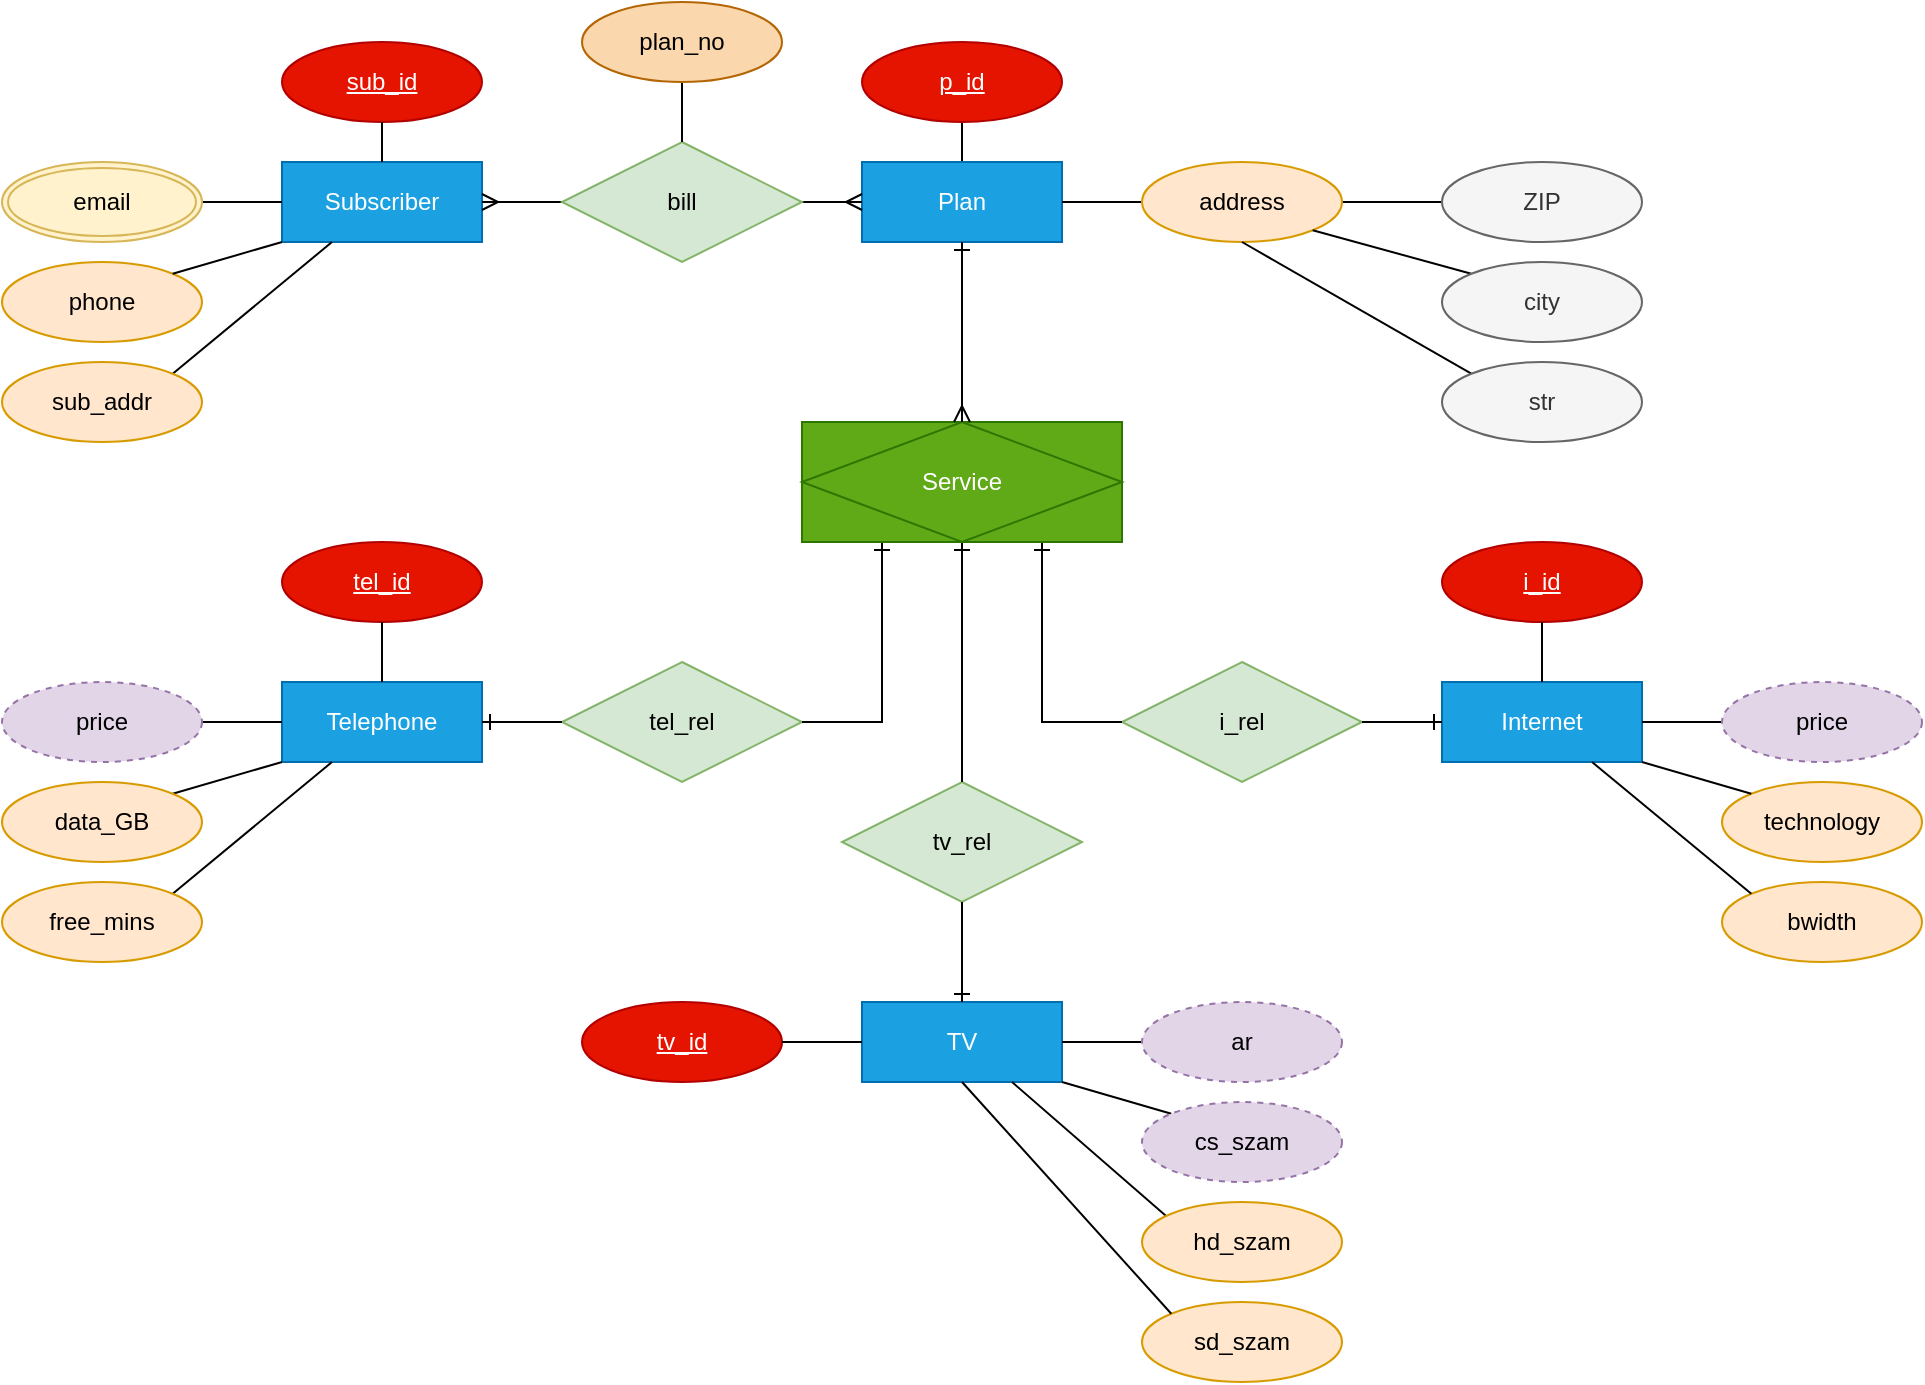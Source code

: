 <mxfile version="20.6.2" type="device"><diagram id="R2lEEEUBdFMjLlhIrx00" name="Page-1"><mxGraphModel dx="1185" dy="1102" grid="1" gridSize="10" guides="1" tooltips="1" connect="1" arrows="1" fold="1" page="0" pageScale="1" pageWidth="850" pageHeight="1100" math="0" shadow="0" extFonts="Permanent Marker^https://fonts.googleapis.com/css?family=Permanent+Marker"><root><mxCell id="0"/><mxCell id="1" parent="0"/><mxCell id="29XG2dsMiNjxFa5uaFfT-1" value="Subscriber" style="whiteSpace=wrap;html=1;align=center;fillColor=#1ba1e2;fontColor=#ffffff;strokeColor=#006EAF;" parent="1" vertex="1"><mxGeometry x="180" y="60" width="100" height="40" as="geometry"/></mxCell><mxCell id="29XG2dsMiNjxFa5uaFfT-5" value="sub_id" style="ellipse;whiteSpace=wrap;html=1;align=center;fontStyle=4;fillColor=#e51400;fontColor=#ffffff;strokeColor=#B20000;" parent="1" vertex="1"><mxGeometry x="180" width="100" height="40" as="geometry"/></mxCell><mxCell id="29XG2dsMiNjxFa5uaFfT-7" value="phone" style="ellipse;whiteSpace=wrap;html=1;align=center;fillColor=#ffe6cc;strokeColor=#d79b00;" parent="1" vertex="1"><mxGeometry x="40" y="110" width="100" height="40" as="geometry"/></mxCell><mxCell id="29XG2dsMiNjxFa5uaFfT-8" value="" style="endArrow=none;html=1;rounded=0;exitX=1;exitY=0.5;exitDx=0;exitDy=0;entryX=0;entryY=0.5;entryDx=0;entryDy=0;" parent="1" source="xpoOSQnS932cJfKQAIhL-4" target="29XG2dsMiNjxFa5uaFfT-1" edge="1"><mxGeometry relative="1" as="geometry"><mxPoint x="70" y="130" as="sourcePoint"/><mxPoint x="220" y="240" as="targetPoint"/></mxGeometry></mxCell><mxCell id="29XG2dsMiNjxFa5uaFfT-9" value="" style="endArrow=none;html=1;rounded=0;exitX=1;exitY=0;exitDx=0;exitDy=0;entryX=0;entryY=1;entryDx=0;entryDy=0;" parent="1" source="29XG2dsMiNjxFa5uaFfT-7" target="29XG2dsMiNjxFa5uaFfT-1" edge="1"><mxGeometry relative="1" as="geometry"><mxPoint x="170" y="230" as="sourcePoint"/><mxPoint x="330" y="230" as="targetPoint"/></mxGeometry></mxCell><mxCell id="29XG2dsMiNjxFa5uaFfT-11" value="" style="endArrow=none;html=1;rounded=0;exitX=0.5;exitY=1;exitDx=0;exitDy=0;entryX=0.5;entryY=0;entryDx=0;entryDy=0;" parent="1" source="29XG2dsMiNjxFa5uaFfT-5" target="29XG2dsMiNjxFa5uaFfT-1" edge="1"><mxGeometry relative="1" as="geometry"><mxPoint x="110" y="280" as="sourcePoint"/><mxPoint x="270" y="280" as="targetPoint"/></mxGeometry></mxCell><mxCell id="29XG2dsMiNjxFa5uaFfT-15" value="i_rel" style="shape=rhombus;perimeter=rhombusPerimeter;whiteSpace=wrap;html=1;align=center;fillColor=#d5e8d4;strokeColor=#82b366;" parent="1" vertex="1"><mxGeometry x="600" y="310" width="120" height="60" as="geometry"/></mxCell><mxCell id="29XG2dsMiNjxFa5uaFfT-17" value="tv_rel" style="shape=rhombus;perimeter=rhombusPerimeter;whiteSpace=wrap;html=1;align=center;fillColor=#d5e8d4;strokeColor=#82b366;" parent="1" vertex="1"><mxGeometry x="460" y="370" width="120" height="60" as="geometry"/></mxCell><mxCell id="29XG2dsMiNjxFa5uaFfT-18" value="tel_rel" style="shape=rhombus;perimeter=rhombusPerimeter;whiteSpace=wrap;html=1;align=center;fillColor=#d5e8d4;strokeColor=#82b366;" parent="1" vertex="1"><mxGeometry x="320" y="310" width="120" height="60" as="geometry"/></mxCell><mxCell id="29XG2dsMiNjxFa5uaFfT-20" value="" style="endArrow=ERone;html=1;rounded=0;entryX=0.75;entryY=1;entryDx=0;entryDy=0;exitX=0;exitY=0.5;exitDx=0;exitDy=0;startArrow=none;startFill=0;endFill=0;edgeStyle=orthogonalEdgeStyle;" parent="1" source="29XG2dsMiNjxFa5uaFfT-15" target="29XG2dsMiNjxFa5uaFfT-48" edge="1"><mxGeometry width="50" height="50" relative="1" as="geometry"><mxPoint x="620" y="290" as="sourcePoint"/><mxPoint x="535" y="220" as="targetPoint"/></mxGeometry></mxCell><mxCell id="29XG2dsMiNjxFa5uaFfT-23" value="" style="endArrow=ERone;html=1;rounded=0;exitX=0.5;exitY=0;exitDx=0;exitDy=0;entryX=0.5;entryY=1;entryDx=0;entryDy=0;startArrow=none;startFill=0;endFill=0;edgeStyle=orthogonalEdgeStyle;" parent="1" source="29XG2dsMiNjxFa5uaFfT-17" target="29XG2dsMiNjxFa5uaFfT-48" edge="1"><mxGeometry width="50" height="50" relative="1" as="geometry"><mxPoint x="400" y="290" as="sourcePoint"/><mxPoint x="510" y="220" as="targetPoint"/></mxGeometry></mxCell><mxCell id="29XG2dsMiNjxFa5uaFfT-24" value="" style="endArrow=ERone;html=1;rounded=0;entryX=0.25;entryY=1;entryDx=0;entryDy=0;exitX=1;exitY=0.5;exitDx=0;exitDy=0;startArrow=none;startFill=0;endFill=0;edgeStyle=orthogonalEdgeStyle;" parent="1" source="29XG2dsMiNjxFa5uaFfT-18" target="29XG2dsMiNjxFa5uaFfT-48" edge="1"><mxGeometry width="50" height="50" relative="1" as="geometry"><mxPoint x="360" y="380" as="sourcePoint"/><mxPoint x="485" y="220" as="targetPoint"/></mxGeometry></mxCell><mxCell id="29XG2dsMiNjxFa5uaFfT-25" value="Internet" style="whiteSpace=wrap;html=1;align=center;fillColor=#1ba1e2;strokeColor=#006EAF;fontColor=#ffffff;" parent="1" vertex="1"><mxGeometry x="760" y="320" width="100" height="40" as="geometry"/></mxCell><mxCell id="29XG2dsMiNjxFa5uaFfT-26" value="" style="endArrow=ERone;html=1;rounded=0;entryX=0;entryY=0.5;entryDx=0;entryDy=0;exitX=1;exitY=0.5;exitDx=0;exitDy=0;endFill=0;" parent="1" source="29XG2dsMiNjxFa5uaFfT-15" target="29XG2dsMiNjxFa5uaFfT-25" edge="1"><mxGeometry width="50" height="50" relative="1" as="geometry"><mxPoint x="700" y="270" as="sourcePoint"/><mxPoint x="750" y="220" as="targetPoint"/></mxGeometry></mxCell><mxCell id="29XG2dsMiNjxFa5uaFfT-27" value="TV" style="whiteSpace=wrap;html=1;align=center;fillColor=#1ba1e2;fontColor=#ffffff;strokeColor=#006EAF;" parent="1" vertex="1"><mxGeometry x="470" y="480" width="100" height="40" as="geometry"/></mxCell><mxCell id="29XG2dsMiNjxFa5uaFfT-28" value="Telephone" style="whiteSpace=wrap;html=1;align=center;fillColor=#1ba1e2;fontColor=#ffffff;strokeColor=#006EAF;" parent="1" vertex="1"><mxGeometry x="180" y="320" width="100" height="40" as="geometry"/></mxCell><mxCell id="29XG2dsMiNjxFa5uaFfT-29" value="" style="endArrow=ERone;html=1;rounded=0;entryX=0.5;entryY=0;entryDx=0;entryDy=0;exitX=0.5;exitY=1;exitDx=0;exitDy=0;startArrow=none;startFill=0;endFill=0;" parent="1" source="29XG2dsMiNjxFa5uaFfT-17" target="29XG2dsMiNjxFa5uaFfT-27" edge="1"><mxGeometry width="50" height="50" relative="1" as="geometry"><mxPoint x="550" y="480" as="sourcePoint"/><mxPoint x="600" y="430" as="targetPoint"/></mxGeometry></mxCell><mxCell id="29XG2dsMiNjxFa5uaFfT-30" value="" style="endArrow=ERone;html=1;rounded=0;entryX=1;entryY=0.5;entryDx=0;entryDy=0;endFill=0;exitX=0;exitY=0.5;exitDx=0;exitDy=0;" parent="1" source="29XG2dsMiNjxFa5uaFfT-18" target="29XG2dsMiNjxFa5uaFfT-28" edge="1"><mxGeometry width="50" height="50" relative="1" as="geometry"><mxPoint x="100" y="340" as="sourcePoint"/><mxPoint x="100" y="400" as="targetPoint"/></mxGeometry></mxCell><mxCell id="29XG2dsMiNjxFa5uaFfT-31" value="bwidth" style="ellipse;whiteSpace=wrap;html=1;align=center;fillColor=#ffe6cc;strokeColor=#d79b00;" parent="1" vertex="1"><mxGeometry x="900" y="420" width="100" height="40" as="geometry"/></mxCell><mxCell id="29XG2dsMiNjxFa5uaFfT-32" value="technology" style="ellipse;whiteSpace=wrap;html=1;align=center;fillColor=#ffe6cc;strokeColor=#d79b00;" parent="1" vertex="1"><mxGeometry x="900" y="370" width="100" height="40" as="geometry"/></mxCell><mxCell id="29XG2dsMiNjxFa5uaFfT-33" value="i_id" style="ellipse;whiteSpace=wrap;html=1;align=center;fontStyle=4;fillColor=#e51400;fontColor=#ffffff;strokeColor=#B20000;" parent="1" vertex="1"><mxGeometry x="760" y="250" width="100" height="40" as="geometry"/></mxCell><mxCell id="29XG2dsMiNjxFa5uaFfT-34" value="tv_id" style="ellipse;whiteSpace=wrap;html=1;align=center;fontStyle=4;fillColor=#e51400;fontColor=#ffffff;strokeColor=#B20000;" parent="1" vertex="1"><mxGeometry x="330" y="480" width="100" height="40" as="geometry"/></mxCell><mxCell id="29XG2dsMiNjxFa5uaFfT-35" value="sd_szam" style="ellipse;whiteSpace=wrap;html=1;align=center;fillColor=#ffe6cc;strokeColor=#d79b00;" parent="1" vertex="1"><mxGeometry x="610" y="630" width="100" height="40" as="geometry"/></mxCell><mxCell id="29XG2dsMiNjxFa5uaFfT-36" value="tel_id" style="ellipse;whiteSpace=wrap;html=1;align=center;fontStyle=4;fillColor=#e51400;fontColor=#ffffff;strokeColor=#B20000;" parent="1" vertex="1"><mxGeometry x="180" y="250" width="100" height="40" as="geometry"/></mxCell><mxCell id="29XG2dsMiNjxFa5uaFfT-38" value="" style="endArrow=none;html=1;rounded=0;exitX=0.5;exitY=0;exitDx=0;exitDy=0;entryX=0.5;entryY=1;entryDx=0;entryDy=0;" parent="1" source="29XG2dsMiNjxFa5uaFfT-25" target="29XG2dsMiNjxFa5uaFfT-33" edge="1"><mxGeometry width="50" height="50" relative="1" as="geometry"><mxPoint x="680" y="200" as="sourcePoint"/><mxPoint x="810" y="300" as="targetPoint"/></mxGeometry></mxCell><mxCell id="29XG2dsMiNjxFa5uaFfT-39" value="" style="endArrow=none;html=1;rounded=0;exitX=0;exitY=0;exitDx=0;exitDy=0;entryX=0.75;entryY=1;entryDx=0;entryDy=0;" parent="1" source="29XG2dsMiNjxFa5uaFfT-31" target="29XG2dsMiNjxFa5uaFfT-25" edge="1"><mxGeometry width="50" height="50" relative="1" as="geometry"><mxPoint x="770" y="220" as="sourcePoint"/><mxPoint x="820" y="170" as="targetPoint"/></mxGeometry></mxCell><mxCell id="29XG2dsMiNjxFa5uaFfT-40" value="" style="endArrow=none;html=1;rounded=0;entryX=0;entryY=0;entryDx=0;entryDy=0;exitX=1;exitY=1;exitDx=0;exitDy=0;" parent="1" source="29XG2dsMiNjxFa5uaFfT-25" target="29XG2dsMiNjxFa5uaFfT-32" edge="1"><mxGeometry width="50" height="50" relative="1" as="geometry"><mxPoint x="930" y="360" as="sourcePoint"/><mxPoint x="980" y="310" as="targetPoint"/></mxGeometry></mxCell><mxCell id="29XG2dsMiNjxFa5uaFfT-41" value="" style="endArrow=none;html=1;rounded=0;entryX=1;entryY=0.5;entryDx=0;entryDy=0;exitX=0;exitY=0.5;exitDx=0;exitDy=0;" parent="1" source="29XG2dsMiNjxFa5uaFfT-27" target="29XG2dsMiNjxFa5uaFfT-34" edge="1"><mxGeometry width="50" height="50" relative="1" as="geometry"><mxPoint x="330" y="470" as="sourcePoint"/><mxPoint x="380" y="420" as="targetPoint"/></mxGeometry></mxCell><mxCell id="29XG2dsMiNjxFa5uaFfT-42" value="" style="endArrow=none;html=1;rounded=0;entryX=0;entryY=0;entryDx=0;entryDy=0;exitX=0.5;exitY=1;exitDx=0;exitDy=0;" parent="1" source="29XG2dsMiNjxFa5uaFfT-27" target="29XG2dsMiNjxFa5uaFfT-35" edge="1"><mxGeometry width="50" height="50" relative="1" as="geometry"><mxPoint x="650" y="530" as="sourcePoint"/><mxPoint x="700" y="480" as="targetPoint"/></mxGeometry></mxCell><mxCell id="29XG2dsMiNjxFa5uaFfT-43" value="" style="endArrow=none;html=1;rounded=0;exitX=0.5;exitY=0;exitDx=0;exitDy=0;entryX=0.5;entryY=1;entryDx=0;entryDy=0;" parent="1" source="29XG2dsMiNjxFa5uaFfT-28" target="29XG2dsMiNjxFa5uaFfT-36" edge="1"><mxGeometry width="50" height="50" relative="1" as="geometry"><mxPoint x="120" y="480" as="sourcePoint"/><mxPoint x="-10" y="305" as="targetPoint"/></mxGeometry></mxCell><mxCell id="29XG2dsMiNjxFa5uaFfT-48" value="Service" style="shape=associativeEntity;whiteSpace=wrap;html=1;align=center;fillColor=#60a917;fontColor=#ffffff;strokeColor=#2D7600;arcSize=20;" parent="1" vertex="1"><mxGeometry x="440" y="190" width="160" height="60" as="geometry"/></mxCell><mxCell id="29XG2dsMiNjxFa5uaFfT-63" style="edgeStyle=none;rounded=0;orthogonalLoop=1;jettySize=auto;html=1;exitX=0.5;exitY=1;exitDx=0;exitDy=0;entryX=0.5;entryY=0;entryDx=0;entryDy=0;startArrow=none;startFill=0;endArrow=none;endFill=0;" parent="1" source="29XG2dsMiNjxFa5uaFfT-56" target="29XG2dsMiNjxFa5uaFfT-57" edge="1"><mxGeometry relative="1" as="geometry"/></mxCell><mxCell id="29XG2dsMiNjxFa5uaFfT-56" value="p_id" style="ellipse;whiteSpace=wrap;html=1;align=center;fontStyle=4;strokeColor=#B20000;fillColor=#e51400;fontColor=#ffffff;" parent="1" vertex="1"><mxGeometry x="470" width="100" height="40" as="geometry"/></mxCell><mxCell id="29XG2dsMiNjxFa5uaFfT-57" value="Plan" style="whiteSpace=wrap;html=1;align=center;fillColor=#1ba1e2;fontColor=#ffffff;strokeColor=#006EAF;" parent="1" vertex="1"><mxGeometry x="470" y="60" width="100" height="40" as="geometry"/></mxCell><mxCell id="29XG2dsMiNjxFa5uaFfT-58" value="" style="endArrow=ERone;html=1;rounded=0;entryX=0.5;entryY=1;entryDx=0;entryDy=0;exitX=0.5;exitY=0;exitDx=0;exitDy=0;startArrow=ERmany;startFill=0;endFill=0;" parent="1" source="29XG2dsMiNjxFa5uaFfT-48" target="29XG2dsMiNjxFa5uaFfT-57" edge="1"><mxGeometry width="50" height="50" relative="1" as="geometry"><mxPoint x="410" y="160" as="sourcePoint"/><mxPoint x="460" y="110" as="targetPoint"/></mxGeometry></mxCell><mxCell id="29XG2dsMiNjxFa5uaFfT-65" style="edgeStyle=none;rounded=0;orthogonalLoop=1;jettySize=auto;html=1;exitX=0;exitY=0.5;exitDx=0;exitDy=0;entryX=1;entryY=0.5;entryDx=0;entryDy=0;startArrow=none;startFill=0;endArrow=ERmany;endFill=0;" parent="1" source="29XG2dsMiNjxFa5uaFfT-64" target="29XG2dsMiNjxFa5uaFfT-1" edge="1"><mxGeometry relative="1" as="geometry"/></mxCell><mxCell id="29XG2dsMiNjxFa5uaFfT-66" style="edgeStyle=orthogonalEdgeStyle;rounded=0;orthogonalLoop=1;jettySize=auto;html=1;exitX=1;exitY=0.5;exitDx=0;exitDy=0;entryX=0;entryY=0.5;entryDx=0;entryDy=0;startArrow=none;startFill=0;endArrow=ERmany;endFill=0;" parent="1" source="29XG2dsMiNjxFa5uaFfT-64" target="29XG2dsMiNjxFa5uaFfT-57" edge="1"><mxGeometry relative="1" as="geometry"><Array as="points"><mxPoint x="320" y="80"/><mxPoint x="320" y="80"/></Array></mxGeometry></mxCell><mxCell id="29XG2dsMiNjxFa5uaFfT-64" value="bill" style="shape=rhombus;perimeter=rhombusPerimeter;whiteSpace=wrap;html=1;align=center;fillColor=#d5e8d4;strokeColor=#82b366;" parent="1" vertex="1"><mxGeometry x="320" y="50" width="120" height="60" as="geometry"/></mxCell><mxCell id="29XG2dsMiNjxFa5uaFfT-68" style="rounded=0;orthogonalLoop=1;jettySize=auto;html=1;exitX=0;exitY=0.5;exitDx=0;exitDy=0;entryX=1;entryY=0.5;entryDx=0;entryDy=0;startArrow=none;startFill=0;endArrow=none;endFill=0;" parent="1" source="29XG2dsMiNjxFa5uaFfT-67" target="29XG2dsMiNjxFa5uaFfT-25" edge="1"><mxGeometry relative="1" as="geometry"/></mxCell><mxCell id="29XG2dsMiNjxFa5uaFfT-67" value="price" style="ellipse;whiteSpace=wrap;html=1;align=center;strokeColor=#9673a6;fillColor=#e1d5e7;dashed=1;" parent="1" vertex="1"><mxGeometry x="900" y="320" width="100" height="40" as="geometry"/></mxCell><mxCell id="29XG2dsMiNjxFa5uaFfT-70" style="edgeStyle=none;rounded=0;orthogonalLoop=1;jettySize=auto;html=1;exitX=0.5;exitY=1;exitDx=0;exitDy=0;entryX=0.75;entryY=1;entryDx=0;entryDy=0;startArrow=none;startFill=0;endArrow=none;endFill=0;" parent="1" source="29XG2dsMiNjxFa5uaFfT-69" target="29XG2dsMiNjxFa5uaFfT-27" edge="1"><mxGeometry relative="1" as="geometry"/></mxCell><mxCell id="29XG2dsMiNjxFa5uaFfT-69" value="hd_szam" style="ellipse;whiteSpace=wrap;html=1;align=center;strokeColor=#d79b00;fillColor=#ffe6cc;" parent="1" vertex="1"><mxGeometry x="610" y="580" width="100" height="40" as="geometry"/></mxCell><mxCell id="29XG2dsMiNjxFa5uaFfT-72" style="edgeStyle=none;rounded=0;orthogonalLoop=1;jettySize=auto;html=1;exitX=0;exitY=0.5;exitDx=0;exitDy=0;entryX=1;entryY=0.5;entryDx=0;entryDy=0;startArrow=none;startFill=0;endArrow=none;endFill=0;" parent="1" source="29XG2dsMiNjxFa5uaFfT-71" target="29XG2dsMiNjxFa5uaFfT-27" edge="1"><mxGeometry relative="1" as="geometry"/></mxCell><mxCell id="29XG2dsMiNjxFa5uaFfT-71" value="ar" style="ellipse;whiteSpace=wrap;html=1;align=center;strokeColor=#9673a6;fillColor=#e1d5e7;dashed=1;" parent="1" vertex="1"><mxGeometry x="610" y="480" width="100" height="40" as="geometry"/></mxCell><mxCell id="29XG2dsMiNjxFa5uaFfT-75" style="edgeStyle=none;rounded=0;orthogonalLoop=1;jettySize=auto;html=1;exitX=1;exitY=0;exitDx=0;exitDy=0;entryX=0;entryY=1;entryDx=0;entryDy=0;startArrow=none;startFill=0;endArrow=none;endFill=0;" parent="1" source="29XG2dsMiNjxFa5uaFfT-74" target="29XG2dsMiNjxFa5uaFfT-28" edge="1"><mxGeometry relative="1" as="geometry"/></mxCell><mxCell id="29XG2dsMiNjxFa5uaFfT-74" value="data_GB" style="ellipse;whiteSpace=wrap;html=1;align=center;strokeColor=#d79b00;fillColor=#ffe6cc;" parent="1" vertex="1"><mxGeometry x="40" y="370" width="100" height="40" as="geometry"/></mxCell><mxCell id="29XG2dsMiNjxFa5uaFfT-78" style="edgeStyle=none;rounded=0;orthogonalLoop=1;jettySize=auto;html=1;exitX=1;exitY=0;exitDx=0;exitDy=0;entryX=0.25;entryY=1;entryDx=0;entryDy=0;startArrow=none;startFill=0;endArrow=none;endFill=0;" parent="1" source="29XG2dsMiNjxFa5uaFfT-76" target="29XG2dsMiNjxFa5uaFfT-28" edge="1"><mxGeometry relative="1" as="geometry"/></mxCell><mxCell id="29XG2dsMiNjxFa5uaFfT-76" value="free_mins" style="ellipse;whiteSpace=wrap;html=1;align=center;strokeColor=#d79b00;fillColor=#ffe6cc;" parent="1" vertex="1"><mxGeometry x="40" y="420" width="100" height="40" as="geometry"/></mxCell><mxCell id="29XG2dsMiNjxFa5uaFfT-79" style="edgeStyle=none;rounded=0;orthogonalLoop=1;jettySize=auto;html=1;exitX=1;exitY=0.5;exitDx=0;exitDy=0;entryX=0;entryY=0.5;entryDx=0;entryDy=0;startArrow=none;startFill=0;endArrow=none;endFill=0;" parent="1" source="29XG2dsMiNjxFa5uaFfT-77" target="29XG2dsMiNjxFa5uaFfT-28" edge="1"><mxGeometry relative="1" as="geometry"/></mxCell><mxCell id="29XG2dsMiNjxFa5uaFfT-77" value="price" style="ellipse;whiteSpace=wrap;html=1;align=center;strokeColor=#9673a6;fillColor=#e1d5e7;dashed=1;" parent="1" vertex="1"><mxGeometry x="40" y="320" width="100" height="40" as="geometry"/></mxCell><mxCell id="29XG2dsMiNjxFa5uaFfT-81" style="edgeStyle=none;rounded=0;orthogonalLoop=1;jettySize=auto;html=1;exitX=1;exitY=0;exitDx=0;exitDy=0;entryX=0.25;entryY=1;entryDx=0;entryDy=0;startArrow=none;startFill=0;endArrow=none;endFill=0;" parent="1" source="29XG2dsMiNjxFa5uaFfT-80" target="29XG2dsMiNjxFa5uaFfT-1" edge="1"><mxGeometry relative="1" as="geometry"/></mxCell><mxCell id="29XG2dsMiNjxFa5uaFfT-80" value="sub_addr" style="ellipse;whiteSpace=wrap;html=1;align=center;strokeColor=#d79b00;fillColor=#ffe6cc;" parent="1" vertex="1"><mxGeometry x="40" y="160" width="100" height="40" as="geometry"/></mxCell><mxCell id="29XG2dsMiNjxFa5uaFfT-83" style="edgeStyle=none;rounded=0;orthogonalLoop=1;jettySize=auto;html=1;exitX=0;exitY=0.5;exitDx=0;exitDy=0;entryX=1;entryY=0.5;entryDx=0;entryDy=0;startArrow=none;startFill=0;endArrow=none;endFill=0;" parent="1" source="qbDXvuRF5xJMYPNef_Tl-4" target="29XG2dsMiNjxFa5uaFfT-57" edge="1"><mxGeometry relative="1" as="geometry"><mxPoint x="470" y="10" as="sourcePoint"/></mxGeometry></mxCell><mxCell id="xpoOSQnS932cJfKQAIhL-8" style="edgeStyle=none;rounded=0;orthogonalLoop=1;jettySize=auto;html=1;exitX=1;exitY=0.5;exitDx=0;exitDy=0;entryX=0;entryY=0.5;entryDx=0;entryDy=0;endArrow=none;endFill=0;" parent="1" source="qbDXvuRF5xJMYPNef_Tl-4" target="xpoOSQnS932cJfKQAIhL-2" edge="1"><mxGeometry relative="1" as="geometry"/></mxCell><mxCell id="qbDXvuRF5xJMYPNef_Tl-4" value="address" style="ellipse;whiteSpace=wrap;html=1;align=center;fillColor=#ffe6cc;strokeColor=#d79b00;" parent="1" vertex="1"><mxGeometry x="610" y="60" width="100" height="40" as="geometry"/></mxCell><mxCell id="xpoOSQnS932cJfKQAIhL-2" value="ZIP" style="ellipse;whiteSpace=wrap;html=1;align=center;strokeColor=#666666;fillColor=#f5f5f5;fontColor=#333333;" parent="1" vertex="1"><mxGeometry x="760" y="60" width="100" height="40" as="geometry"/></mxCell><mxCell id="xpoOSQnS932cJfKQAIhL-4" value="email" style="ellipse;shape=doubleEllipse;margin=3;whiteSpace=wrap;html=1;align=center;strokeColor=#d6b656;fillColor=#fff2cc;" parent="1" vertex="1"><mxGeometry x="40" y="60" width="100" height="40" as="geometry"/></mxCell><mxCell id="xpoOSQnS932cJfKQAIhL-10" style="edgeStyle=none;rounded=0;orthogonalLoop=1;jettySize=auto;html=1;exitX=0;exitY=0;exitDx=0;exitDy=0;entryX=0.5;entryY=1;entryDx=0;entryDy=0;endArrow=none;endFill=0;" parent="1" source="xpoOSQnS932cJfKQAIhL-5" target="qbDXvuRF5xJMYPNef_Tl-4" edge="1"><mxGeometry relative="1" as="geometry"/></mxCell><mxCell id="xpoOSQnS932cJfKQAIhL-5" value="str" style="ellipse;whiteSpace=wrap;html=1;align=center;strokeColor=#666666;fillColor=#f5f5f5;fontColor=#333333;" parent="1" vertex="1"><mxGeometry x="760" y="160" width="100" height="40" as="geometry"/></mxCell><mxCell id="xpoOSQnS932cJfKQAIhL-9" style="edgeStyle=none;rounded=0;orthogonalLoop=1;jettySize=auto;html=1;exitX=0;exitY=0;exitDx=0;exitDy=0;entryX=1;entryY=1;entryDx=0;entryDy=0;endArrow=none;endFill=0;" parent="1" source="xpoOSQnS932cJfKQAIhL-6" target="qbDXvuRF5xJMYPNef_Tl-4" edge="1"><mxGeometry relative="1" as="geometry"/></mxCell><mxCell id="xpoOSQnS932cJfKQAIhL-6" value="city" style="ellipse;whiteSpace=wrap;html=1;align=center;strokeColor=#666666;fillColor=#f5f5f5;fontColor=#333333;" parent="1" vertex="1"><mxGeometry x="760" y="110" width="100" height="40" as="geometry"/></mxCell><mxCell id="xpoOSQnS932cJfKQAIhL-12" style="edgeStyle=none;rounded=0;orthogonalLoop=1;jettySize=auto;html=1;exitX=0;exitY=0;exitDx=0;exitDy=0;entryX=1;entryY=1;entryDx=0;entryDy=0;endArrow=none;endFill=0;" parent="1" source="xpoOSQnS932cJfKQAIhL-11" target="29XG2dsMiNjxFa5uaFfT-27" edge="1"><mxGeometry relative="1" as="geometry"/></mxCell><mxCell id="xpoOSQnS932cJfKQAIhL-11" value="cs_szam" style="ellipse;whiteSpace=wrap;html=1;align=center;dashed=1;strokeColor=#9673a6;fillColor=#e1d5e7;" parent="1" vertex="1"><mxGeometry x="610" y="530" width="100" height="40" as="geometry"/></mxCell><mxCell id="QkWVQ7S2WfD-tFpbjHNa-3" style="edgeStyle=orthogonalEdgeStyle;rounded=0;orthogonalLoop=1;jettySize=auto;html=1;entryX=0.5;entryY=0;entryDx=0;entryDy=0;fontFamily=Helvetica;fontSize=12;fontColor=#ffffff;endArrow=none;endFill=0;" edge="1" parent="1" source="QkWVQ7S2WfD-tFpbjHNa-2" target="29XG2dsMiNjxFa5uaFfT-64"><mxGeometry relative="1" as="geometry"/></mxCell><mxCell id="QkWVQ7S2WfD-tFpbjHNa-2" value="plan_no" style="ellipse;whiteSpace=wrap;html=1;align=center;strokeColor=#b46504;fontFamily=Helvetica;fontSize=12;fillColor=#fad7ac;" vertex="1" parent="1"><mxGeometry x="330" y="-20" width="100" height="40" as="geometry"/></mxCell></root></mxGraphModel></diagram></mxfile>